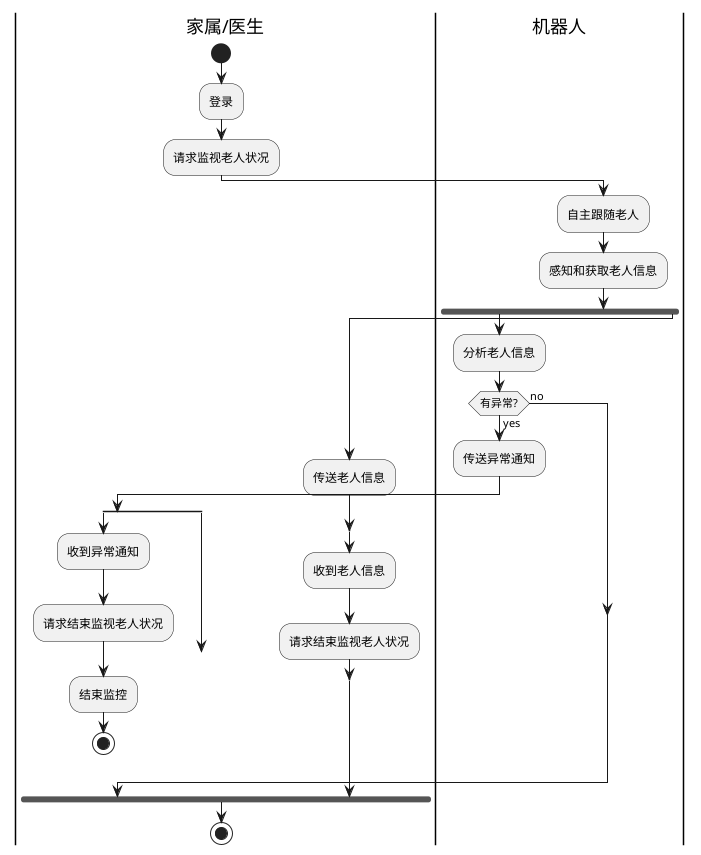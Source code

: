 @startuml
|家属/医生|
  start
  :登录;
  :请求监视老人状况;
  |机器人|
    :自主跟随老人;
    :感知和获取老人信息;
  fork
  :分析老人信息;
  if (有异常?) then (yes)
    :传送异常通知;
    split
    |家属/医生|
    :收到异常通知;
    :请求结束监视老人状况;
    :结束监控;
    stop
    split again
    break
    end split
  else (no)
  end if
  fork again
      :传送老人信息;
      split
      :收到老人信息;
      :请求结束监视老人状况;
      end split
    end fork
  stop
@enduml